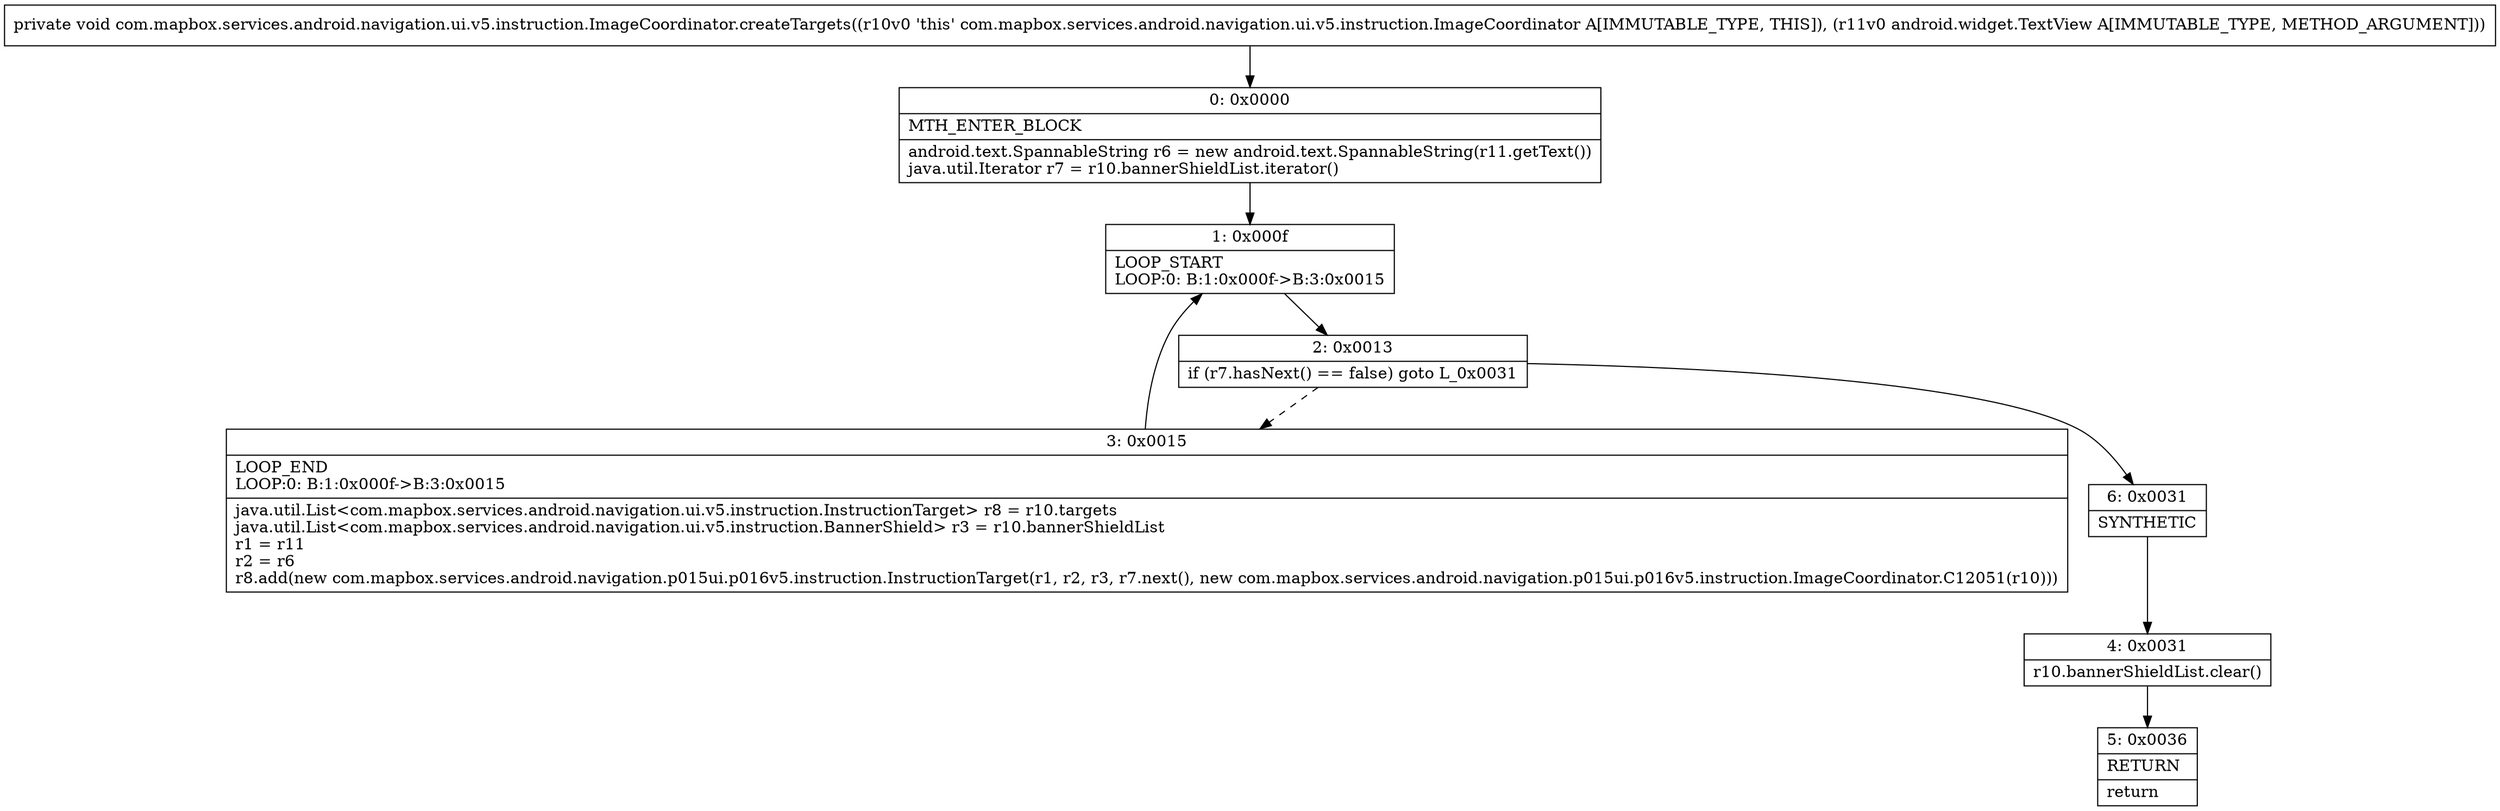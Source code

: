 digraph "CFG forcom.mapbox.services.android.navigation.ui.v5.instruction.ImageCoordinator.createTargets(Landroid\/widget\/TextView;)V" {
Node_0 [shape=record,label="{0\:\ 0x0000|MTH_ENTER_BLOCK\l|android.text.SpannableString r6 = new android.text.SpannableString(r11.getText())\ljava.util.Iterator r7 = r10.bannerShieldList.iterator()\l}"];
Node_1 [shape=record,label="{1\:\ 0x000f|LOOP_START\lLOOP:0: B:1:0x000f\-\>B:3:0x0015\l}"];
Node_2 [shape=record,label="{2\:\ 0x0013|if (r7.hasNext() == false) goto L_0x0031\l}"];
Node_3 [shape=record,label="{3\:\ 0x0015|LOOP_END\lLOOP:0: B:1:0x000f\-\>B:3:0x0015\l|java.util.List\<com.mapbox.services.android.navigation.ui.v5.instruction.InstructionTarget\> r8 = r10.targets\ljava.util.List\<com.mapbox.services.android.navigation.ui.v5.instruction.BannerShield\> r3 = r10.bannerShieldList\lr1 = r11\lr2 = r6\lr8.add(new com.mapbox.services.android.navigation.p015ui.p016v5.instruction.InstructionTarget(r1, r2, r3, r7.next(), new com.mapbox.services.android.navigation.p015ui.p016v5.instruction.ImageCoordinator.C12051(r10)))\l}"];
Node_4 [shape=record,label="{4\:\ 0x0031|r10.bannerShieldList.clear()\l}"];
Node_5 [shape=record,label="{5\:\ 0x0036|RETURN\l|return\l}"];
Node_6 [shape=record,label="{6\:\ 0x0031|SYNTHETIC\l}"];
MethodNode[shape=record,label="{private void com.mapbox.services.android.navigation.ui.v5.instruction.ImageCoordinator.createTargets((r10v0 'this' com.mapbox.services.android.navigation.ui.v5.instruction.ImageCoordinator A[IMMUTABLE_TYPE, THIS]), (r11v0 android.widget.TextView A[IMMUTABLE_TYPE, METHOD_ARGUMENT])) }"];
MethodNode -> Node_0;
Node_0 -> Node_1;
Node_1 -> Node_2;
Node_2 -> Node_3[style=dashed];
Node_2 -> Node_6;
Node_3 -> Node_1;
Node_4 -> Node_5;
Node_6 -> Node_4;
}

